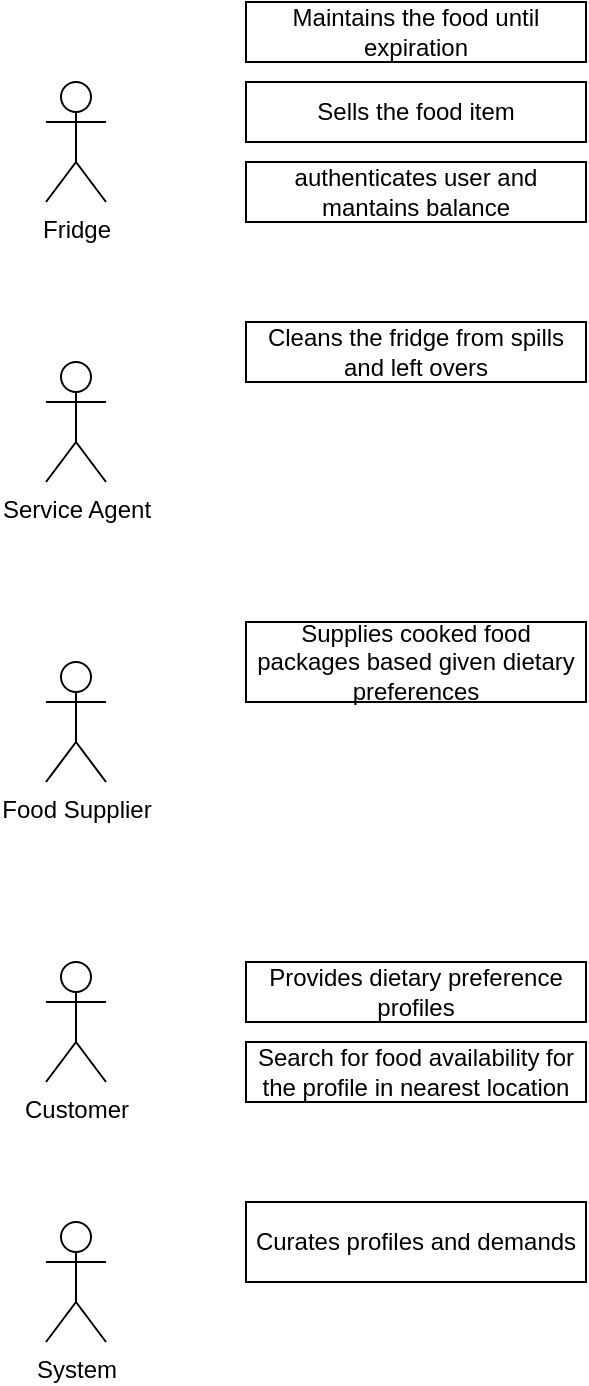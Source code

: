 <mxfile version="13.8.7" type="github">
  <diagram id="PSb4c-wSjXPaK7_gSeyH" name="Page-1">
    <mxGraphModel dx="644" dy="465" grid="1" gridSize="10" guides="1" tooltips="1" connect="1" arrows="1" fold="1" page="1" pageScale="1" pageWidth="850" pageHeight="1100" math="0" shadow="0">
      <root>
        <mxCell id="0" />
        <mxCell id="1" parent="0" />
        <mxCell id="sG9Zat9qbnoOUIlCJ8ck-1" value="Fridge" style="shape=umlActor;verticalLabelPosition=bottom;verticalAlign=top;html=1;outlineConnect=0;" parent="1" vertex="1">
          <mxGeometry x="100" y="80" width="30" height="60" as="geometry" />
        </mxCell>
        <mxCell id="-9Iq7wsF06XpDaZOXO5X-1" value="Service Agent" style="shape=umlActor;verticalLabelPosition=bottom;verticalAlign=top;html=1;outlineConnect=0;" vertex="1" parent="1">
          <mxGeometry x="100" y="220" width="30" height="60" as="geometry" />
        </mxCell>
        <mxCell id="-9Iq7wsF06XpDaZOXO5X-4" value="Food Supplier" style="shape=umlActor;verticalLabelPosition=bottom;verticalAlign=top;html=1;outlineConnect=0;" vertex="1" parent="1">
          <mxGeometry x="100" y="370" width="30" height="60" as="geometry" />
        </mxCell>
        <mxCell id="-9Iq7wsF06XpDaZOXO5X-5" value="Customer" style="shape=umlActor;verticalLabelPosition=bottom;verticalAlign=top;html=1;outlineConnect=0;" vertex="1" parent="1">
          <mxGeometry x="100" y="520" width="30" height="60" as="geometry" />
        </mxCell>
        <mxCell id="-9Iq7wsF06XpDaZOXO5X-8" value="Supplies cooked food packages based given dietary preferences" style="text;html=1;fillColor=none;align=center;verticalAlign=middle;whiteSpace=wrap;rounded=0;strokeColor=#000000;" vertex="1" parent="1">
          <mxGeometry x="200" y="350" width="170" height="40" as="geometry" />
        </mxCell>
        <mxCell id="-9Iq7wsF06XpDaZOXO5X-9" value="Cleans the fridge from spills and left overs" style="text;html=1;fillColor=none;align=center;verticalAlign=middle;whiteSpace=wrap;rounded=0;strokeColor=#000000;" vertex="1" parent="1">
          <mxGeometry x="200" y="200" width="170" height="30" as="geometry" />
        </mxCell>
        <mxCell id="-9Iq7wsF06XpDaZOXO5X-12" value="System" style="shape=umlActor;verticalLabelPosition=bottom;verticalAlign=top;html=1;outlineConnect=0;" vertex="1" parent="1">
          <mxGeometry x="100" y="650" width="30" height="60" as="geometry" />
        </mxCell>
        <mxCell id="-9Iq7wsF06XpDaZOXO5X-13" value="Curates profiles and demands" style="text;html=1;fillColor=none;align=center;verticalAlign=middle;whiteSpace=wrap;rounded=0;strokeColor=#000000;" vertex="1" parent="1">
          <mxGeometry x="200" y="640" width="170" height="40" as="geometry" />
        </mxCell>
        <mxCell id="-9Iq7wsF06XpDaZOXO5X-14" value="Provides dietary preference profiles" style="text;html=1;fillColor=none;align=center;verticalAlign=middle;whiteSpace=wrap;rounded=0;strokeColor=#000000;" vertex="1" parent="1">
          <mxGeometry x="200" y="520" width="170" height="30" as="geometry" />
        </mxCell>
        <mxCell id="-9Iq7wsF06XpDaZOXO5X-15" value="Search for food availability for the profile in nearest location" style="text;html=1;fillColor=none;align=center;verticalAlign=middle;whiteSpace=wrap;rounded=0;strokeColor=#000000;" vertex="1" parent="1">
          <mxGeometry x="200" y="560" width="170" height="30" as="geometry" />
        </mxCell>
        <mxCell id="-9Iq7wsF06XpDaZOXO5X-16" value="Maintains the food until expiration" style="text;html=1;fillColor=none;align=center;verticalAlign=middle;whiteSpace=wrap;rounded=0;strokeColor=#000000;" vertex="1" parent="1">
          <mxGeometry x="200" y="40" width="170" height="30" as="geometry" />
        </mxCell>
        <mxCell id="-9Iq7wsF06XpDaZOXO5X-17" value="Sells the food item" style="text;html=1;fillColor=none;align=center;verticalAlign=middle;whiteSpace=wrap;rounded=0;strokeColor=#000000;" vertex="1" parent="1">
          <mxGeometry x="200" y="80" width="170" height="30" as="geometry" />
        </mxCell>
        <mxCell id="-9Iq7wsF06XpDaZOXO5X-18" value="authenticates user and mantains balance" style="text;html=1;fillColor=none;align=center;verticalAlign=middle;whiteSpace=wrap;rounded=0;strokeColor=#000000;" vertex="1" parent="1">
          <mxGeometry x="200" y="120" width="170" height="30" as="geometry" />
        </mxCell>
      </root>
    </mxGraphModel>
  </diagram>
</mxfile>
